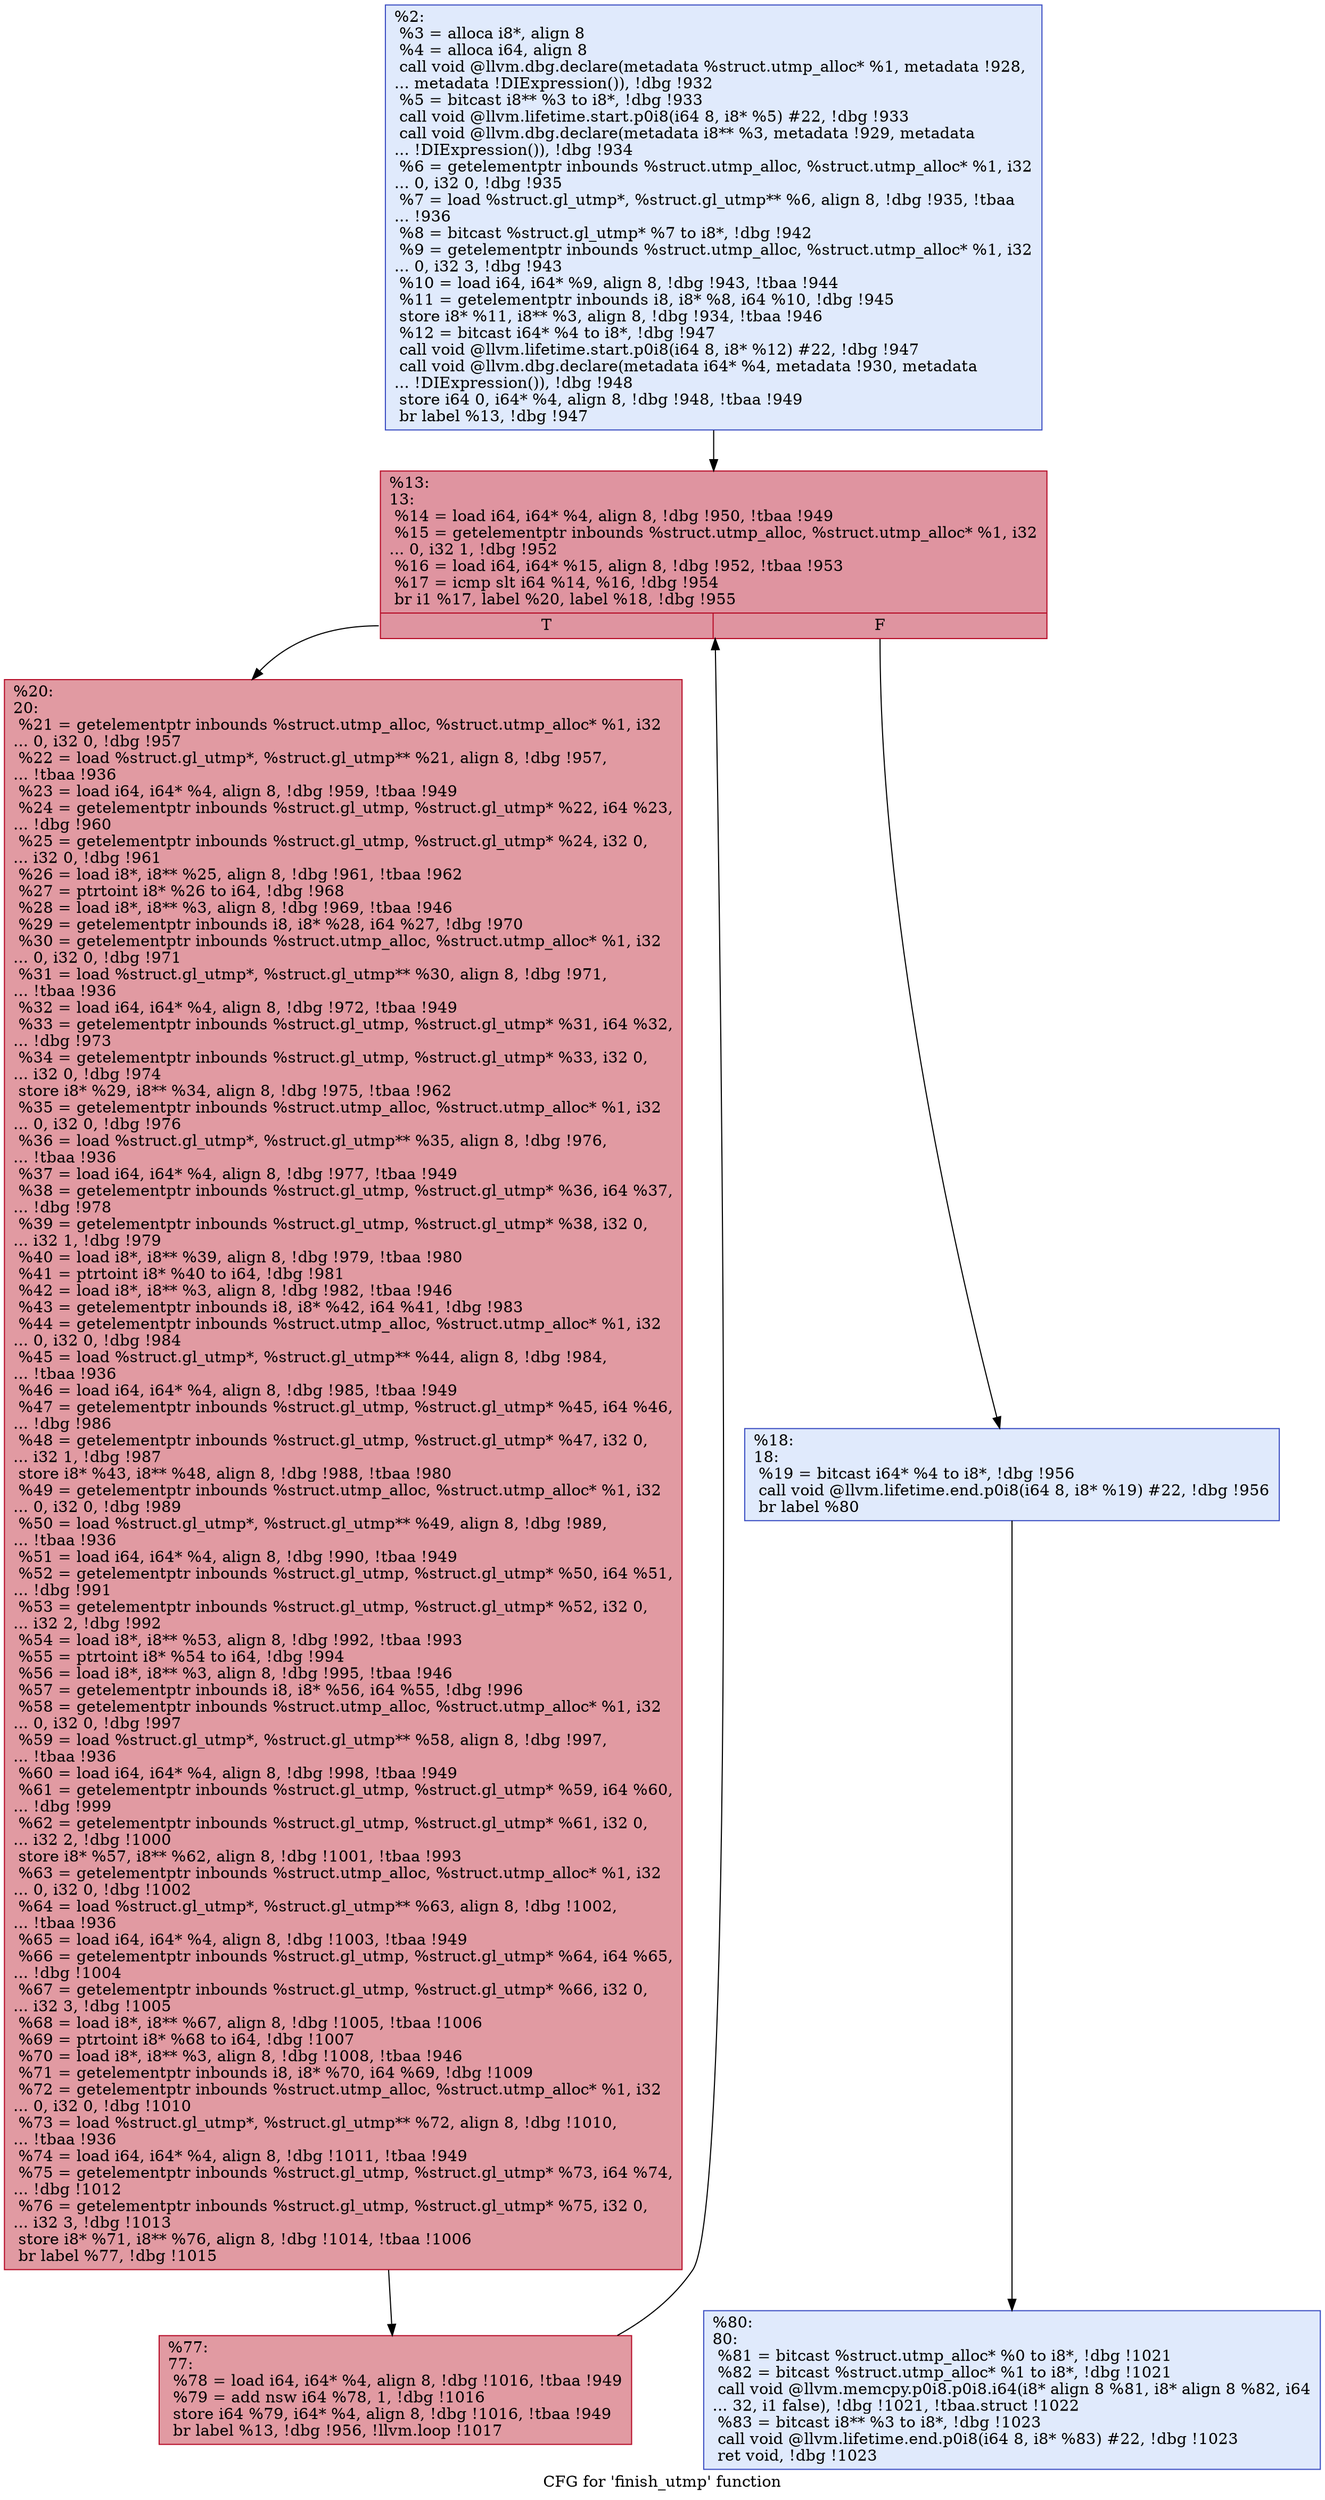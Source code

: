 digraph "CFG for 'finish_utmp' function" {
	label="CFG for 'finish_utmp' function";

	Node0x1e36390 [shape=record,color="#3d50c3ff", style=filled, fillcolor="#b9d0f970",label="{%2:\l  %3 = alloca i8*, align 8\l  %4 = alloca i64, align 8\l  call void @llvm.dbg.declare(metadata %struct.utmp_alloc* %1, metadata !928,\l... metadata !DIExpression()), !dbg !932\l  %5 = bitcast i8** %3 to i8*, !dbg !933\l  call void @llvm.lifetime.start.p0i8(i64 8, i8* %5) #22, !dbg !933\l  call void @llvm.dbg.declare(metadata i8** %3, metadata !929, metadata\l... !DIExpression()), !dbg !934\l  %6 = getelementptr inbounds %struct.utmp_alloc, %struct.utmp_alloc* %1, i32\l... 0, i32 0, !dbg !935\l  %7 = load %struct.gl_utmp*, %struct.gl_utmp** %6, align 8, !dbg !935, !tbaa\l... !936\l  %8 = bitcast %struct.gl_utmp* %7 to i8*, !dbg !942\l  %9 = getelementptr inbounds %struct.utmp_alloc, %struct.utmp_alloc* %1, i32\l... 0, i32 3, !dbg !943\l  %10 = load i64, i64* %9, align 8, !dbg !943, !tbaa !944\l  %11 = getelementptr inbounds i8, i8* %8, i64 %10, !dbg !945\l  store i8* %11, i8** %3, align 8, !dbg !934, !tbaa !946\l  %12 = bitcast i64* %4 to i8*, !dbg !947\l  call void @llvm.lifetime.start.p0i8(i64 8, i8* %12) #22, !dbg !947\l  call void @llvm.dbg.declare(metadata i64* %4, metadata !930, metadata\l... !DIExpression()), !dbg !948\l  store i64 0, i64* %4, align 8, !dbg !948, !tbaa !949\l  br label %13, !dbg !947\l}"];
	Node0x1e36390 -> Node0x1e366b0;
	Node0x1e366b0 [shape=record,color="#b70d28ff", style=filled, fillcolor="#b70d2870",label="{%13:\l13:                                               \l  %14 = load i64, i64* %4, align 8, !dbg !950, !tbaa !949\l  %15 = getelementptr inbounds %struct.utmp_alloc, %struct.utmp_alloc* %1, i32\l... 0, i32 1, !dbg !952\l  %16 = load i64, i64* %15, align 8, !dbg !952, !tbaa !953\l  %17 = icmp slt i64 %14, %16, !dbg !954\l  br i1 %17, label %20, label %18, !dbg !955\l|{<s0>T|<s1>F}}"];
	Node0x1e366b0:s0 -> Node0x1e39940;
	Node0x1e366b0:s1 -> Node0x1e398f0;
	Node0x1e398f0 [shape=record,color="#3d50c3ff", style=filled, fillcolor="#b9d0f970",label="{%18:\l18:                                               \l  %19 = bitcast i64* %4 to i8*, !dbg !956\l  call void @llvm.lifetime.end.p0i8(i64 8, i8* %19) #22, !dbg !956\l  br label %80\l}"];
	Node0x1e398f0 -> Node0x1e399e0;
	Node0x1e39940 [shape=record,color="#b70d28ff", style=filled, fillcolor="#bb1b2c70",label="{%20:\l20:                                               \l  %21 = getelementptr inbounds %struct.utmp_alloc, %struct.utmp_alloc* %1, i32\l... 0, i32 0, !dbg !957\l  %22 = load %struct.gl_utmp*, %struct.gl_utmp** %21, align 8, !dbg !957,\l... !tbaa !936\l  %23 = load i64, i64* %4, align 8, !dbg !959, !tbaa !949\l  %24 = getelementptr inbounds %struct.gl_utmp, %struct.gl_utmp* %22, i64 %23,\l... !dbg !960\l  %25 = getelementptr inbounds %struct.gl_utmp, %struct.gl_utmp* %24, i32 0,\l... i32 0, !dbg !961\l  %26 = load i8*, i8** %25, align 8, !dbg !961, !tbaa !962\l  %27 = ptrtoint i8* %26 to i64, !dbg !968\l  %28 = load i8*, i8** %3, align 8, !dbg !969, !tbaa !946\l  %29 = getelementptr inbounds i8, i8* %28, i64 %27, !dbg !970\l  %30 = getelementptr inbounds %struct.utmp_alloc, %struct.utmp_alloc* %1, i32\l... 0, i32 0, !dbg !971\l  %31 = load %struct.gl_utmp*, %struct.gl_utmp** %30, align 8, !dbg !971,\l... !tbaa !936\l  %32 = load i64, i64* %4, align 8, !dbg !972, !tbaa !949\l  %33 = getelementptr inbounds %struct.gl_utmp, %struct.gl_utmp* %31, i64 %32,\l... !dbg !973\l  %34 = getelementptr inbounds %struct.gl_utmp, %struct.gl_utmp* %33, i32 0,\l... i32 0, !dbg !974\l  store i8* %29, i8** %34, align 8, !dbg !975, !tbaa !962\l  %35 = getelementptr inbounds %struct.utmp_alloc, %struct.utmp_alloc* %1, i32\l... 0, i32 0, !dbg !976\l  %36 = load %struct.gl_utmp*, %struct.gl_utmp** %35, align 8, !dbg !976,\l... !tbaa !936\l  %37 = load i64, i64* %4, align 8, !dbg !977, !tbaa !949\l  %38 = getelementptr inbounds %struct.gl_utmp, %struct.gl_utmp* %36, i64 %37,\l... !dbg !978\l  %39 = getelementptr inbounds %struct.gl_utmp, %struct.gl_utmp* %38, i32 0,\l... i32 1, !dbg !979\l  %40 = load i8*, i8** %39, align 8, !dbg !979, !tbaa !980\l  %41 = ptrtoint i8* %40 to i64, !dbg !981\l  %42 = load i8*, i8** %3, align 8, !dbg !982, !tbaa !946\l  %43 = getelementptr inbounds i8, i8* %42, i64 %41, !dbg !983\l  %44 = getelementptr inbounds %struct.utmp_alloc, %struct.utmp_alloc* %1, i32\l... 0, i32 0, !dbg !984\l  %45 = load %struct.gl_utmp*, %struct.gl_utmp** %44, align 8, !dbg !984,\l... !tbaa !936\l  %46 = load i64, i64* %4, align 8, !dbg !985, !tbaa !949\l  %47 = getelementptr inbounds %struct.gl_utmp, %struct.gl_utmp* %45, i64 %46,\l... !dbg !986\l  %48 = getelementptr inbounds %struct.gl_utmp, %struct.gl_utmp* %47, i32 0,\l... i32 1, !dbg !987\l  store i8* %43, i8** %48, align 8, !dbg !988, !tbaa !980\l  %49 = getelementptr inbounds %struct.utmp_alloc, %struct.utmp_alloc* %1, i32\l... 0, i32 0, !dbg !989\l  %50 = load %struct.gl_utmp*, %struct.gl_utmp** %49, align 8, !dbg !989,\l... !tbaa !936\l  %51 = load i64, i64* %4, align 8, !dbg !990, !tbaa !949\l  %52 = getelementptr inbounds %struct.gl_utmp, %struct.gl_utmp* %50, i64 %51,\l... !dbg !991\l  %53 = getelementptr inbounds %struct.gl_utmp, %struct.gl_utmp* %52, i32 0,\l... i32 2, !dbg !992\l  %54 = load i8*, i8** %53, align 8, !dbg !992, !tbaa !993\l  %55 = ptrtoint i8* %54 to i64, !dbg !994\l  %56 = load i8*, i8** %3, align 8, !dbg !995, !tbaa !946\l  %57 = getelementptr inbounds i8, i8* %56, i64 %55, !dbg !996\l  %58 = getelementptr inbounds %struct.utmp_alloc, %struct.utmp_alloc* %1, i32\l... 0, i32 0, !dbg !997\l  %59 = load %struct.gl_utmp*, %struct.gl_utmp** %58, align 8, !dbg !997,\l... !tbaa !936\l  %60 = load i64, i64* %4, align 8, !dbg !998, !tbaa !949\l  %61 = getelementptr inbounds %struct.gl_utmp, %struct.gl_utmp* %59, i64 %60,\l... !dbg !999\l  %62 = getelementptr inbounds %struct.gl_utmp, %struct.gl_utmp* %61, i32 0,\l... i32 2, !dbg !1000\l  store i8* %57, i8** %62, align 8, !dbg !1001, !tbaa !993\l  %63 = getelementptr inbounds %struct.utmp_alloc, %struct.utmp_alloc* %1, i32\l... 0, i32 0, !dbg !1002\l  %64 = load %struct.gl_utmp*, %struct.gl_utmp** %63, align 8, !dbg !1002,\l... !tbaa !936\l  %65 = load i64, i64* %4, align 8, !dbg !1003, !tbaa !949\l  %66 = getelementptr inbounds %struct.gl_utmp, %struct.gl_utmp* %64, i64 %65,\l... !dbg !1004\l  %67 = getelementptr inbounds %struct.gl_utmp, %struct.gl_utmp* %66, i32 0,\l... i32 3, !dbg !1005\l  %68 = load i8*, i8** %67, align 8, !dbg !1005, !tbaa !1006\l  %69 = ptrtoint i8* %68 to i64, !dbg !1007\l  %70 = load i8*, i8** %3, align 8, !dbg !1008, !tbaa !946\l  %71 = getelementptr inbounds i8, i8* %70, i64 %69, !dbg !1009\l  %72 = getelementptr inbounds %struct.utmp_alloc, %struct.utmp_alloc* %1, i32\l... 0, i32 0, !dbg !1010\l  %73 = load %struct.gl_utmp*, %struct.gl_utmp** %72, align 8, !dbg !1010,\l... !tbaa !936\l  %74 = load i64, i64* %4, align 8, !dbg !1011, !tbaa !949\l  %75 = getelementptr inbounds %struct.gl_utmp, %struct.gl_utmp* %73, i64 %74,\l... !dbg !1012\l  %76 = getelementptr inbounds %struct.gl_utmp, %struct.gl_utmp* %75, i32 0,\l... i32 3, !dbg !1013\l  store i8* %71, i8** %76, align 8, !dbg !1014, !tbaa !1006\l  br label %77, !dbg !1015\l}"];
	Node0x1e39940 -> Node0x1e39990;
	Node0x1e39990 [shape=record,color="#b70d28ff", style=filled, fillcolor="#bb1b2c70",label="{%77:\l77:                                               \l  %78 = load i64, i64* %4, align 8, !dbg !1016, !tbaa !949\l  %79 = add nsw i64 %78, 1, !dbg !1016\l  store i64 %79, i64* %4, align 8, !dbg !1016, !tbaa !949\l  br label %13, !dbg !956, !llvm.loop !1017\l}"];
	Node0x1e39990 -> Node0x1e366b0;
	Node0x1e399e0 [shape=record,color="#3d50c3ff", style=filled, fillcolor="#b9d0f970",label="{%80:\l80:                                               \l  %81 = bitcast %struct.utmp_alloc* %0 to i8*, !dbg !1021\l  %82 = bitcast %struct.utmp_alloc* %1 to i8*, !dbg !1021\l  call void @llvm.memcpy.p0i8.p0i8.i64(i8* align 8 %81, i8* align 8 %82, i64\l... 32, i1 false), !dbg !1021, !tbaa.struct !1022\l  %83 = bitcast i8** %3 to i8*, !dbg !1023\l  call void @llvm.lifetime.end.p0i8(i64 8, i8* %83) #22, !dbg !1023\l  ret void, !dbg !1023\l}"];
}
